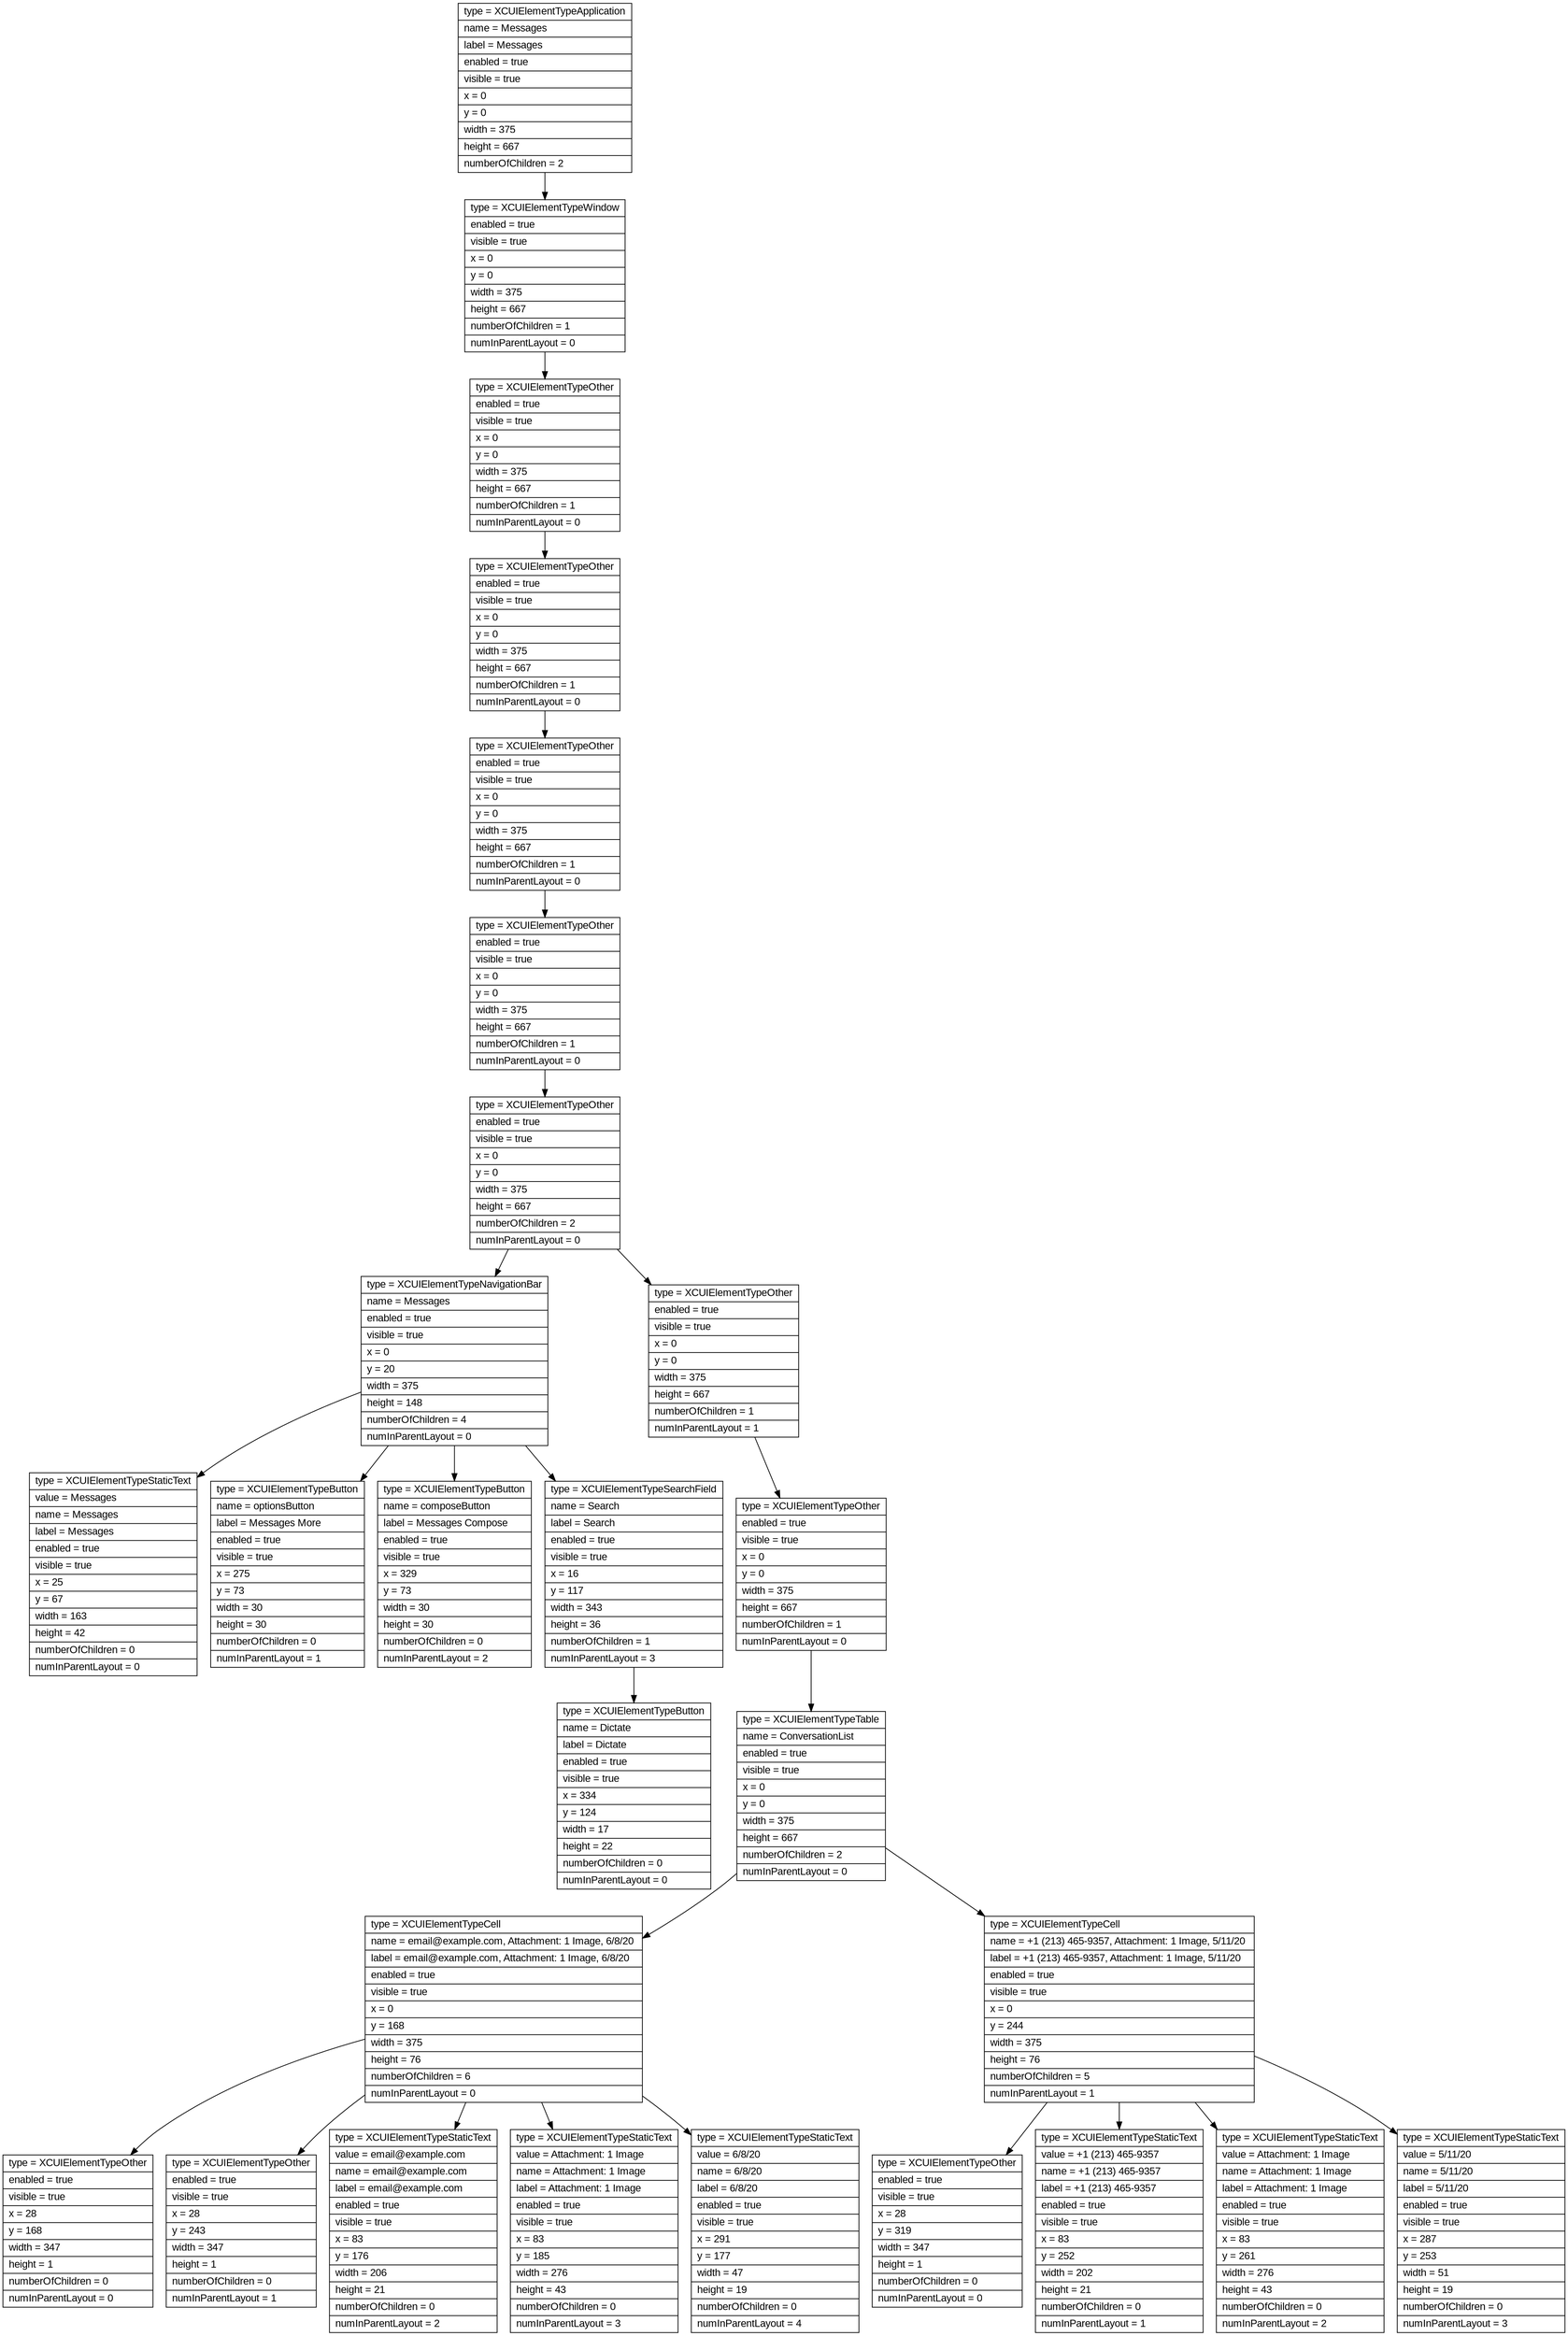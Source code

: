 digraph Layout {

	node [shape=record fontname=Arial];

	0	[label="{type = XCUIElementTypeApplication\l|name = Messages\l|label = Messages\l|enabled = true\l|visible = true\l|x = 0\l|y = 0\l|width = 375\l|height = 667\l|numberOfChildren = 2\l}"]
	1	[label="{type = XCUIElementTypeWindow\l|enabled = true\l|visible = true\l|x = 0\l|y = 0\l|width = 375\l|height = 667\l|numberOfChildren = 1\l|numInParentLayout = 0\l}"]
	2	[label="{type = XCUIElementTypeOther\l|enabled = true\l|visible = true\l|x = 0\l|y = 0\l|width = 375\l|height = 667\l|numberOfChildren = 1\l|numInParentLayout = 0\l}"]
	3	[label="{type = XCUIElementTypeOther\l|enabled = true\l|visible = true\l|x = 0\l|y = 0\l|width = 375\l|height = 667\l|numberOfChildren = 1\l|numInParentLayout = 0\l}"]
	4	[label="{type = XCUIElementTypeOther\l|enabled = true\l|visible = true\l|x = 0\l|y = 0\l|width = 375\l|height = 667\l|numberOfChildren = 1\l|numInParentLayout = 0\l}"]
	5	[label="{type = XCUIElementTypeOther\l|enabled = true\l|visible = true\l|x = 0\l|y = 0\l|width = 375\l|height = 667\l|numberOfChildren = 1\l|numInParentLayout = 0\l}"]
	6	[label="{type = XCUIElementTypeOther\l|enabled = true\l|visible = true\l|x = 0\l|y = 0\l|width = 375\l|height = 667\l|numberOfChildren = 2\l|numInParentLayout = 0\l}"]
	7	[label="{type = XCUIElementTypeNavigationBar\l|name = Messages\l|enabled = true\l|visible = true\l|x = 0\l|y = 20\l|width = 375\l|height = 148\l|numberOfChildren = 4\l|numInParentLayout = 0\l}"]
	8	[label="{type = XCUIElementTypeOther\l|enabled = true\l|visible = true\l|x = 0\l|y = 0\l|width = 375\l|height = 667\l|numberOfChildren = 1\l|numInParentLayout = 1\l}"]
	9	[label="{type = XCUIElementTypeStaticText\l|value = Messages\l|name = Messages\l|label = Messages\l|enabled = true\l|visible = true\l|x = 25\l|y = 67\l|width = 163\l|height = 42\l|numberOfChildren = 0\l|numInParentLayout = 0\l}"]
	10	[label="{type = XCUIElementTypeButton\l|name = optionsButton\l|label = Messages More\l|enabled = true\l|visible = true\l|x = 275\l|y = 73\l|width = 30\l|height = 30\l|numberOfChildren = 0\l|numInParentLayout = 1\l}"]
	11	[label="{type = XCUIElementTypeButton\l|name = composeButton\l|label = Messages Compose\l|enabled = true\l|visible = true\l|x = 329\l|y = 73\l|width = 30\l|height = 30\l|numberOfChildren = 0\l|numInParentLayout = 2\l}"]
	12	[label="{type = XCUIElementTypeSearchField\l|name = Search\l|label = Search\l|enabled = true\l|visible = true\l|x = 16\l|y = 117\l|width = 343\l|height = 36\l|numberOfChildren = 1\l|numInParentLayout = 3\l}"]
	13	[label="{type = XCUIElementTypeOther\l|enabled = true\l|visible = true\l|x = 0\l|y = 0\l|width = 375\l|height = 667\l|numberOfChildren = 1\l|numInParentLayout = 0\l}"]
	14	[label="{type = XCUIElementTypeButton\l|name = Dictate\l|label = Dictate\l|enabled = true\l|visible = true\l|x = 334\l|y = 124\l|width = 17\l|height = 22\l|numberOfChildren = 0\l|numInParentLayout = 0\l}"]
	15	[label="{type = XCUIElementTypeTable\l|name = ConversationList\l|enabled = true\l|visible = true\l|x = 0\l|y = 0\l|width = 375\l|height = 667\l|numberOfChildren = 2\l|numInParentLayout = 0\l}"]
	16	[label="{type = XCUIElementTypeCell\l|name = email@example.com, Attachment: 1 Image, 6/8/20 \l|label = email@example.com, Attachment: 1 Image, 6/8/20 \l|enabled = true\l|visible = true\l|x = 0\l|y = 168\l|width = 375\l|height = 76\l|numberOfChildren = 6\l|numInParentLayout = 0\l}"]
	17	[label="{type = XCUIElementTypeCell\l|name = ‭+1 (213) 465-9357‬, Attachment: 1 Image, 5/11/20 \l|label = ‭+1 (213) 465-9357‬, Attachment: 1 Image, 5/11/20 \l|enabled = true\l|visible = true\l|x = 0\l|y = 244\l|width = 375\l|height = 76\l|numberOfChildren = 5\l|numInParentLayout = 1\l}"]
	18	[label="{type = XCUIElementTypeOther\l|enabled = true\l|visible = true\l|x = 28\l|y = 168\l|width = 347\l|height = 1\l|numberOfChildren = 0\l|numInParentLayout = 0\l}"]
	19	[label="{type = XCUIElementTypeOther\l|enabled = true\l|visible = true\l|x = 28\l|y = 243\l|width = 347\l|height = 1\l|numberOfChildren = 0\l|numInParentLayout = 1\l}"]
	20	[label="{type = XCUIElementTypeStaticText\l|value = email@example.com\l|name = email@example.com\l|label = email@example.com\l|enabled = true\l|visible = true\l|x = 83\l|y = 176\l|width = 206\l|height = 21\l|numberOfChildren = 0\l|numInParentLayout = 2\l}"]
	21	[label="{type = XCUIElementTypeStaticText\l|value = Attachment: 1 Image\l|name = Attachment: 1 Image\l|label = Attachment: 1 Image\l|enabled = true\l|visible = true\l|x = 83\l|y = 185\l|width = 276\l|height = 43\l|numberOfChildren = 0\l|numInParentLayout = 3\l}"]
	22	[label="{type = XCUIElementTypeStaticText\l|value = 6/8/20 \l|name = 6/8/20 \l|label = 6/8/20 \l|enabled = true\l|visible = true\l|x = 291\l|y = 177\l|width = 47\l|height = 19\l|numberOfChildren = 0\l|numInParentLayout = 4\l}"]
	23	[label="{type = XCUIElementTypeOther\l|enabled = true\l|visible = true\l|x = 28\l|y = 319\l|width = 347\l|height = 1\l|numberOfChildren = 0\l|numInParentLayout = 0\l}"]
	24	[label="{type = XCUIElementTypeStaticText\l|value = ‭+1 (213) 465-9357‬\l|name = ‭+1 (213) 465-9357‬\l|label = ‭+1 (213) 465-9357‬\l|enabled = true\l|visible = true\l|x = 83\l|y = 252\l|width = 202\l|height = 21\l|numberOfChildren = 0\l|numInParentLayout = 1\l}"]
	25	[label="{type = XCUIElementTypeStaticText\l|value = Attachment: 1 Image\l|name = Attachment: 1 Image\l|label = Attachment: 1 Image\l|enabled = true\l|visible = true\l|x = 83\l|y = 261\l|width = 276\l|height = 43\l|numberOfChildren = 0\l|numInParentLayout = 2\l}"]
	26	[label="{type = XCUIElementTypeStaticText\l|value = 5/11/20 \l|name = 5/11/20 \l|label = 5/11/20 \l|enabled = true\l|visible = true\l|x = 287\l|y = 253\l|width = 51\l|height = 19\l|numberOfChildren = 0\l|numInParentLayout = 3\l}"]


	0 -> 1
	1 -> 2
	2 -> 3
	3 -> 4
	4 -> 5
	5 -> 6
	6 -> 7
	6 -> 8
	7 -> 9
	7 -> 10
	7 -> 11
	7 -> 12
	8 -> 13
	12 -> 14
	13 -> 15
	15 -> 16
	15 -> 17
	16 -> 18
	16 -> 19
	16 -> 20
	16 -> 21
	16 -> 22
	17 -> 23
	17 -> 24
	17 -> 25
	17 -> 26


}